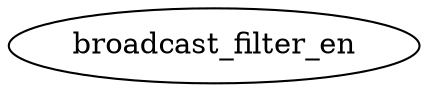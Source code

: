 strict digraph "" {
	broadcast_filter_en	 [complexity=0,
		importance=0.0344827586207,
		rank=0.0];
}
